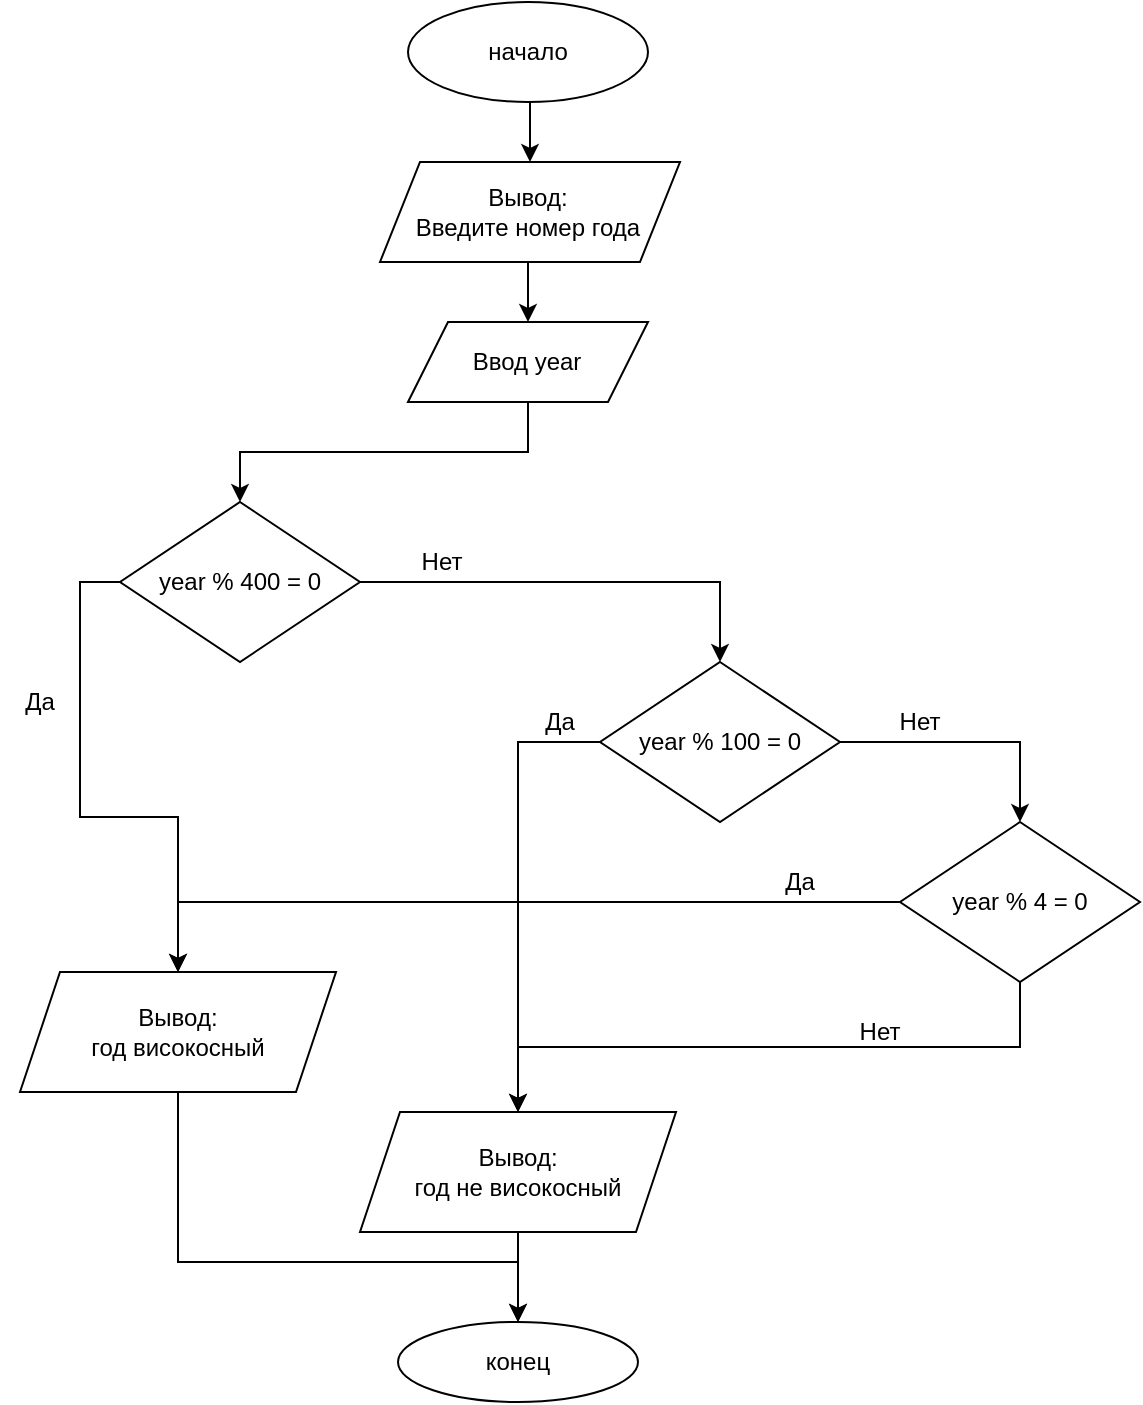 <mxfile version="14.6.13" type="device"><diagram id="1vjySQx3L_UTCtXL_kh8" name="Страница 1"><mxGraphModel dx="1086" dy="846" grid="1" gridSize="10" guides="1" tooltips="1" connect="1" arrows="1" fold="1" page="1" pageScale="1" pageWidth="827" pageHeight="1169" math="0" shadow="0"><root><mxCell id="0"/><mxCell id="1" parent="0"/><mxCell id="U2chGWv8yGuzaWxwxB7d-42" style="edgeStyle=orthogonalEdgeStyle;rounded=0;orthogonalLoop=1;jettySize=auto;html=1;exitX=0.5;exitY=1;exitDx=0;exitDy=0;" edge="1" parent="1" source="U2chGWv8yGuzaWxwxB7d-14" target="U2chGWv8yGuzaWxwxB7d-41"><mxGeometry relative="1" as="geometry"/></mxCell><mxCell id="U2chGWv8yGuzaWxwxB7d-14" value="" style="shape=parallelogram;perimeter=parallelogramPerimeter;whiteSpace=wrap;html=1;fixedSize=1;" vertex="1" parent="1"><mxGeometry x="330" y="595" width="158" height="60" as="geometry"/></mxCell><mxCell id="U2chGWv8yGuzaWxwxB7d-40" style="edgeStyle=orthogonalEdgeStyle;rounded=0;orthogonalLoop=1;jettySize=auto;html=1;exitX=0.5;exitY=1;exitDx=0;exitDy=0;entryX=0.5;entryY=0;entryDx=0;entryDy=0;" edge="1" parent="1" source="U2chGWv8yGuzaWxwxB7d-1" target="U2chGWv8yGuzaWxwxB7d-2"><mxGeometry relative="1" as="geometry"/></mxCell><mxCell id="U2chGWv8yGuzaWxwxB7d-1" value="начало" style="ellipse;whiteSpace=wrap;html=1;" vertex="1" parent="1"><mxGeometry x="354" y="40" width="120" height="50" as="geometry"/></mxCell><mxCell id="U2chGWv8yGuzaWxwxB7d-8" style="edgeStyle=orthogonalEdgeStyle;rounded=0;orthogonalLoop=1;jettySize=auto;html=1;exitX=0.5;exitY=1;exitDx=0;exitDy=0;entryX=0.5;entryY=0;entryDx=0;entryDy=0;" edge="1" parent="1" source="U2chGWv8yGuzaWxwxB7d-2" target="U2chGWv8yGuzaWxwxB7d-6"><mxGeometry relative="1" as="geometry"/></mxCell><mxCell id="U2chGWv8yGuzaWxwxB7d-2" value="" style="shape=parallelogram;perimeter=parallelogramPerimeter;whiteSpace=wrap;html=1;fixedSize=1;" vertex="1" parent="1"><mxGeometry x="340" y="120" width="150" height="50" as="geometry"/></mxCell><mxCell id="U2chGWv8yGuzaWxwxB7d-3" value="Вывод:&lt;br&gt;&lt;span style=&quot;background-color: rgb(255 , 255 , 255)&quot;&gt;Введите номер года&lt;/span&gt;" style="text;html=1;strokeColor=none;fillColor=none;align=center;verticalAlign=middle;whiteSpace=wrap;rounded=0;" vertex="1" parent="1"><mxGeometry x="324" y="125" width="180" height="40" as="geometry"/></mxCell><mxCell id="U2chGWv8yGuzaWxwxB7d-32" style="edgeStyle=orthogonalEdgeStyle;rounded=0;orthogonalLoop=1;jettySize=auto;html=1;exitX=0.5;exitY=1;exitDx=0;exitDy=0;" edge="1" parent="1" source="U2chGWv8yGuzaWxwxB7d-6" target="U2chGWv8yGuzaWxwxB7d-9"><mxGeometry relative="1" as="geometry"/></mxCell><mxCell id="U2chGWv8yGuzaWxwxB7d-6" value="" style="shape=parallelogram;perimeter=parallelogramPerimeter;whiteSpace=wrap;html=1;fixedSize=1;" vertex="1" parent="1"><mxGeometry x="354" y="200" width="120" height="40" as="geometry"/></mxCell><mxCell id="U2chGWv8yGuzaWxwxB7d-7" value="Ввод year" style="text;html=1;strokeColor=none;fillColor=none;align=center;verticalAlign=middle;whiteSpace=wrap;rounded=0;" vertex="1" parent="1"><mxGeometry x="381" y="210" width="65" height="20" as="geometry"/></mxCell><mxCell id="U2chGWv8yGuzaWxwxB7d-18" style="edgeStyle=orthogonalEdgeStyle;rounded=0;orthogonalLoop=1;jettySize=auto;html=1;exitX=0;exitY=0.5;exitDx=0;exitDy=0;entryX=0.5;entryY=0;entryDx=0;entryDy=0;" edge="1" parent="1" source="U2chGWv8yGuzaWxwxB7d-9" target="U2chGWv8yGuzaWxwxB7d-16"><mxGeometry relative="1" as="geometry"/></mxCell><mxCell id="U2chGWv8yGuzaWxwxB7d-31" style="edgeStyle=orthogonalEdgeStyle;rounded=0;orthogonalLoop=1;jettySize=auto;html=1;entryX=0.5;entryY=0;entryDx=0;entryDy=0;" edge="1" parent="1" source="U2chGWv8yGuzaWxwxB7d-9" target="U2chGWv8yGuzaWxwxB7d-19"><mxGeometry relative="1" as="geometry"/></mxCell><mxCell id="U2chGWv8yGuzaWxwxB7d-9" value="" style="rhombus;whiteSpace=wrap;html=1;" vertex="1" parent="1"><mxGeometry x="210" y="290" width="120" height="80" as="geometry"/></mxCell><mxCell id="U2chGWv8yGuzaWxwxB7d-10" value="&lt;p style=&quot;background-color: rgb(255 , 255 , 255)&quot;&gt;&lt;font face=&quot;Helvetica&quot;&gt;year % 400 = 0&lt;/font&gt;&lt;/p&gt;" style="text;html=1;strokeColor=none;fillColor=none;align=center;verticalAlign=middle;whiteSpace=wrap;rounded=0;" vertex="1" parent="1"><mxGeometry x="220" y="320" width="100" height="20" as="geometry"/></mxCell><mxCell id="U2chGWv8yGuzaWxwxB7d-12" value="Вывод:&lt;br&gt;год не високосный" style="text;html=1;strokeColor=none;fillColor=none;align=center;verticalAlign=middle;whiteSpace=wrap;rounded=0;" vertex="1" parent="1"><mxGeometry x="351" y="615" width="116" height="20" as="geometry"/></mxCell><mxCell id="U2chGWv8yGuzaWxwxB7d-43" style="edgeStyle=orthogonalEdgeStyle;rounded=0;orthogonalLoop=1;jettySize=auto;html=1;exitX=0.5;exitY=1;exitDx=0;exitDy=0;" edge="1" parent="1" source="U2chGWv8yGuzaWxwxB7d-16" target="U2chGWv8yGuzaWxwxB7d-41"><mxGeometry relative="1" as="geometry"><Array as="points"><mxPoint x="239" y="670"/><mxPoint x="409" y="670"/></Array></mxGeometry></mxCell><mxCell id="U2chGWv8yGuzaWxwxB7d-16" value="" style="shape=parallelogram;perimeter=parallelogramPerimeter;whiteSpace=wrap;html=1;fixedSize=1;" vertex="1" parent="1"><mxGeometry x="160" y="525" width="158" height="60" as="geometry"/></mxCell><mxCell id="U2chGWv8yGuzaWxwxB7d-17" value="Вывод:&lt;br&gt;год високосный" style="text;html=1;strokeColor=none;fillColor=none;align=center;verticalAlign=middle;whiteSpace=wrap;rounded=0;" vertex="1" parent="1"><mxGeometry x="181" y="545" width="116" height="20" as="geometry"/></mxCell><mxCell id="U2chGWv8yGuzaWxwxB7d-22" style="edgeStyle=orthogonalEdgeStyle;rounded=0;orthogonalLoop=1;jettySize=auto;html=1;entryX=0.5;entryY=0;entryDx=0;entryDy=0;" edge="1" parent="1" source="U2chGWv8yGuzaWxwxB7d-19" target="U2chGWv8yGuzaWxwxB7d-14"><mxGeometry relative="1" as="geometry"><Array as="points"><mxPoint x="409" y="410"/></Array></mxGeometry></mxCell><mxCell id="U2chGWv8yGuzaWxwxB7d-26" style="edgeStyle=orthogonalEdgeStyle;rounded=0;orthogonalLoop=1;jettySize=auto;html=1;entryX=0.5;entryY=0;entryDx=0;entryDy=0;" edge="1" parent="1" source="U2chGWv8yGuzaWxwxB7d-19" target="U2chGWv8yGuzaWxwxB7d-24"><mxGeometry relative="1" as="geometry"/></mxCell><mxCell id="U2chGWv8yGuzaWxwxB7d-19" value="" style="rhombus;whiteSpace=wrap;html=1;" vertex="1" parent="1"><mxGeometry x="450" y="370" width="120" height="80" as="geometry"/></mxCell><mxCell id="U2chGWv8yGuzaWxwxB7d-20" value="&lt;p style=&quot;background-color: rgb(255 , 255 , 255)&quot;&gt;&lt;font face=&quot;Helvetica&quot;&gt;year % 100 = 0&lt;/font&gt;&lt;/p&gt;" style="text;html=1;strokeColor=none;fillColor=none;align=center;verticalAlign=middle;whiteSpace=wrap;rounded=0;" vertex="1" parent="1"><mxGeometry x="460" y="400" width="100" height="20" as="geometry"/></mxCell><mxCell id="U2chGWv8yGuzaWxwxB7d-29" style="edgeStyle=orthogonalEdgeStyle;rounded=0;orthogonalLoop=1;jettySize=auto;html=1;entryX=0.5;entryY=0;entryDx=0;entryDy=0;" edge="1" parent="1" source="U2chGWv8yGuzaWxwxB7d-24" target="U2chGWv8yGuzaWxwxB7d-16"><mxGeometry relative="1" as="geometry"/></mxCell><mxCell id="U2chGWv8yGuzaWxwxB7d-30" style="edgeStyle=orthogonalEdgeStyle;rounded=0;orthogonalLoop=1;jettySize=auto;html=1;exitX=0.5;exitY=1;exitDx=0;exitDy=0;entryX=0.5;entryY=0;entryDx=0;entryDy=0;" edge="1" parent="1" source="U2chGWv8yGuzaWxwxB7d-24" target="U2chGWv8yGuzaWxwxB7d-14"><mxGeometry relative="1" as="geometry"/></mxCell><mxCell id="U2chGWv8yGuzaWxwxB7d-24" value="" style="rhombus;whiteSpace=wrap;html=1;" vertex="1" parent="1"><mxGeometry x="600" y="450" width="120" height="80" as="geometry"/></mxCell><mxCell id="U2chGWv8yGuzaWxwxB7d-25" value="&lt;p style=&quot;background-color: rgb(255 , 255 , 255)&quot;&gt;&lt;font face=&quot;Helvetica&quot;&gt;year % 4 = 0&lt;/font&gt;&lt;/p&gt;" style="text;html=1;strokeColor=none;fillColor=none;align=center;verticalAlign=middle;whiteSpace=wrap;rounded=0;" vertex="1" parent="1"><mxGeometry x="610" y="480" width="100" height="20" as="geometry"/></mxCell><mxCell id="U2chGWv8yGuzaWxwxB7d-33" value="Да" style="text;html=1;strokeColor=none;fillColor=none;align=center;verticalAlign=middle;whiteSpace=wrap;rounded=0;" vertex="1" parent="1"><mxGeometry x="410" y="390" width="40" height="20" as="geometry"/></mxCell><mxCell id="U2chGWv8yGuzaWxwxB7d-34" value="Да" style="text;html=1;strokeColor=none;fillColor=none;align=center;verticalAlign=middle;whiteSpace=wrap;rounded=0;" vertex="1" parent="1"><mxGeometry x="150" y="380" width="40" height="20" as="geometry"/></mxCell><mxCell id="U2chGWv8yGuzaWxwxB7d-35" value="Нет" style="text;html=1;strokeColor=none;fillColor=none;align=center;verticalAlign=middle;whiteSpace=wrap;rounded=0;" vertex="1" parent="1"><mxGeometry x="351" y="310" width="40" height="20" as="geometry"/></mxCell><mxCell id="U2chGWv8yGuzaWxwxB7d-36" value="Нет" style="text;html=1;strokeColor=none;fillColor=none;align=center;verticalAlign=middle;whiteSpace=wrap;rounded=0;" vertex="1" parent="1"><mxGeometry x="590" y="390" width="40" height="20" as="geometry"/></mxCell><mxCell id="U2chGWv8yGuzaWxwxB7d-37" value="Нет" style="text;html=1;strokeColor=none;fillColor=none;align=center;verticalAlign=middle;whiteSpace=wrap;rounded=0;" vertex="1" parent="1"><mxGeometry x="570" y="545" width="40" height="20" as="geometry"/></mxCell><mxCell id="U2chGWv8yGuzaWxwxB7d-38" value="Да" style="text;html=1;strokeColor=none;fillColor=none;align=center;verticalAlign=middle;whiteSpace=wrap;rounded=0;" vertex="1" parent="1"><mxGeometry x="530" y="470" width="40" height="20" as="geometry"/></mxCell><mxCell id="U2chGWv8yGuzaWxwxB7d-41" value="конец" style="ellipse;whiteSpace=wrap;html=1;" vertex="1" parent="1"><mxGeometry x="349" y="700" width="120" height="40" as="geometry"/></mxCell></root></mxGraphModel></diagram></mxfile>
